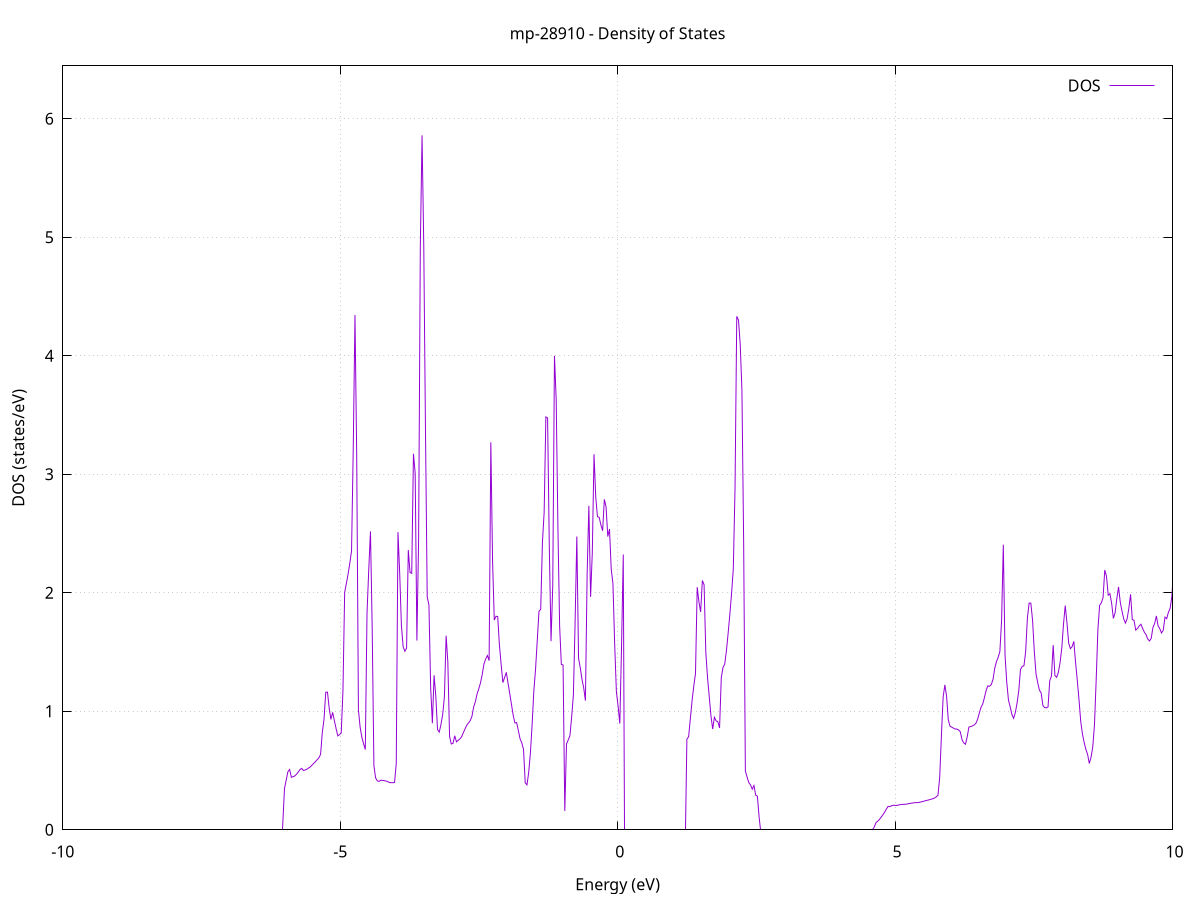 set title 'mp-28910 - Density of States'
set xlabel 'Energy (eV)'
set ylabel 'DOS (states/eV)'
set grid
set xrange [-10:10]
set yrange [0:6.446]
set xzeroaxis lt -1
set terminal png size 800,600
set output 'mp-28910_dos_gnuplot.png'
plot '-' using 1:2 with lines title 'DOS'
-47.319600 0.000000
-47.288600 0.000000
-47.257600 0.000000
-47.226700 0.000000
-47.195700 0.000000
-47.164700 0.000000
-47.133700 0.000000
-47.102700 0.000000
-47.071700 0.000000
-47.040700 0.000000
-47.009700 0.000000
-46.978700 0.000000
-46.947700 0.000000
-46.916700 0.000000
-46.885700 0.000000
-46.854700 0.000000
-46.823700 0.000000
-46.792700 0.000000
-46.761700 0.000000
-46.730700 0.000000
-46.699800 0.000000
-46.668800 0.000000
-46.637800 0.000000
-46.606800 0.000000
-46.575800 0.000000
-46.544800 0.000000
-46.513800 0.000000
-46.482800 0.000000
-46.451800 0.000000
-46.420800 0.000000
-46.389800 0.000000
-46.358800 0.000000
-46.327800 0.000000
-46.296800 0.000000
-46.265800 0.000000
-46.234800 0.000000
-46.203800 0.000000
-46.172900 0.000000
-46.141900 0.000000
-46.110900 0.000000
-46.079900 0.000000
-46.048900 0.000000
-46.017900 0.000000
-45.986900 0.000000
-45.955900 0.000000
-45.924900 0.000000
-45.893900 0.000000
-45.862900 0.000000
-45.831900 0.000000
-45.800900 0.000000
-45.769900 0.000000
-45.738900 0.000000
-45.707900 0.000000
-45.677000 0.000000
-45.646000 0.000000
-45.615000 0.000000
-45.584000 0.000000
-45.553000 0.000000
-45.522000 0.000000
-45.491000 0.000000
-45.460000 0.000000
-45.429000 0.000000
-45.398000 0.000000
-45.367000 0.000000
-45.336000 0.000000
-45.305000 0.000000
-45.274000 0.000000
-45.243000 0.000000
-45.212000 0.000000
-45.181000 0.000000
-45.150100 0.000000
-45.119100 0.000000
-45.088100 0.000000
-45.057100 0.000000
-45.026100 0.000000
-44.995100 0.000000
-44.964100 0.000000
-44.933100 0.000000
-44.902100 0.000000
-44.871100 0.000000
-44.840100 0.000000
-44.809100 0.000000
-44.778100 0.000000
-44.747100 0.000000
-44.716100 0.000000
-44.685100 0.000000
-44.654100 0.000000
-44.623200 0.000000
-44.592200 0.000000
-44.561200 0.000000
-44.530200 0.000000
-44.499200 39.651100
-44.468200 105.119800
-44.437200 0.000000
-44.406200 0.000000
-44.375200 0.000000
-44.344200 0.000000
-44.313200 0.000000
-44.282200 0.000000
-44.251200 0.000000
-44.220200 0.000000
-44.189200 0.000000
-44.158200 0.000000
-44.127200 0.000000
-44.096300 0.000000
-44.065300 0.000000
-44.034300 0.000000
-44.003300 0.000000
-43.972300 0.000000
-43.941300 0.000000
-43.910300 0.000000
-43.879300 0.000000
-43.848300 0.000000
-43.817300 0.000000
-43.786300 0.000000
-43.755300 0.000000
-43.724300 0.000000
-43.693300 0.000000
-43.662300 0.000000
-43.631300 0.000000
-43.600400 0.000000
-43.569400 0.000000
-43.538400 0.000000
-43.507400 0.000000
-43.476400 0.000000
-43.445400 0.000000
-43.414400 0.000000
-43.383400 0.000000
-43.352400 0.000000
-43.321400 0.000000
-43.290400 0.000000
-43.259400 0.000000
-43.228400 0.000000
-43.197400 0.000000
-43.166400 0.000000
-43.135400 0.000000
-43.104400 0.000000
-43.073500 0.000000
-43.042500 0.000000
-43.011500 0.000000
-42.980500 0.000000
-42.949500 0.000000
-42.918500 0.000000
-42.887500 0.000000
-42.856500 0.000000
-42.825500 0.000000
-42.794500 0.000000
-42.763500 0.000000
-42.732500 0.000000
-42.701500 0.000000
-42.670500 0.000000
-42.639500 0.000000
-42.608500 0.000000
-42.577500 0.000000
-42.546600 0.000000
-42.515600 0.000000
-42.484600 0.000000
-42.453600 0.000000
-42.422600 0.000000
-42.391600 0.000000
-42.360600 0.000000
-42.329600 0.000000
-42.298600 0.000000
-42.267600 0.000000
-42.236600 0.000000
-42.205600 0.000000
-42.174600 0.000000
-42.143600 0.000000
-42.112600 0.000000
-42.081600 0.000000
-42.050700 0.000000
-42.019700 0.000000
-41.988700 0.000000
-41.957700 0.000000
-41.926700 0.000000
-41.895700 0.000000
-41.864700 0.000000
-41.833700 0.000000
-41.802700 0.000000
-41.771700 0.000000
-41.740700 0.000000
-41.709700 0.000000
-41.678700 0.000000
-41.647700 0.000000
-41.616700 0.000000
-41.585700 0.000000
-41.554700 0.000000
-41.523800 0.000000
-41.492800 0.000000
-41.461800 0.000000
-41.430800 0.000000
-41.399800 0.000000
-41.368800 0.000000
-41.337800 0.000000
-41.306800 0.000000
-41.275800 0.000000
-41.244800 0.000000
-41.213800 0.000000
-41.182800 0.000000
-41.151800 0.000000
-41.120800 0.000000
-41.089800 0.000000
-41.058800 0.000000
-41.027800 0.000000
-40.996900 0.000000
-40.965900 0.000000
-40.934900 0.000000
-40.903900 0.000000
-40.872900 0.000000
-40.841900 0.000000
-40.810900 0.000000
-40.779900 0.000000
-40.748900 0.000000
-40.717900 0.000000
-40.686900 0.000000
-40.655900 0.000000
-40.624900 0.000000
-40.593900 0.000000
-40.562900 0.000000
-40.531900 0.000000
-40.501000 0.000000
-40.470000 0.000000
-40.439000 0.000000
-40.408000 0.000000
-40.377000 0.000000
-40.346000 0.000000
-40.315000 0.000000
-40.284000 0.000000
-40.253000 0.000000
-40.222000 0.000000
-40.191000 0.000000
-40.160000 0.000000
-40.129000 0.000000
-40.098000 0.000000
-40.067000 0.000000
-40.036000 0.000000
-40.005000 0.000000
-39.974100 0.000000
-39.943100 0.000000
-39.912100 0.000000
-39.881100 0.000000
-39.850100 0.000000
-39.819100 0.000000
-39.788100 0.000000
-39.757100 0.000000
-39.726100 0.000000
-39.695100 0.000000
-39.664100 0.000000
-39.633100 0.000000
-39.602100 0.000000
-39.571100 0.000000
-39.540100 0.000000
-39.509100 0.000000
-39.478100 0.000000
-39.447200 0.000000
-39.416200 0.000000
-39.385200 0.000000
-39.354200 0.000000
-39.323200 0.000000
-39.292200 0.000000
-39.261200 0.000000
-39.230200 0.000000
-39.199200 0.000000
-39.168200 0.000000
-39.137200 0.000000
-39.106200 0.000000
-39.075200 0.000000
-39.044200 0.000000
-39.013200 0.000000
-38.982200 0.000000
-38.951200 0.000000
-38.920300 0.000000
-38.889300 0.000000
-38.858300 0.000000
-38.827300 0.000000
-38.796300 0.000000
-38.765300 0.000000
-38.734300 0.000000
-38.703300 0.000000
-38.672300 0.000000
-38.641300 0.000000
-38.610300 0.000000
-38.579300 0.000000
-38.548300 0.000000
-38.517300 0.000000
-38.486300 0.000000
-38.455300 0.000000
-38.424400 0.000000
-38.393400 0.000000
-38.362400 0.000000
-38.331400 0.000000
-38.300400 0.000000
-38.269400 0.000000
-38.238400 0.000000
-38.207400 0.000000
-38.176400 0.000000
-38.145400 0.000000
-38.114400 0.000000
-38.083400 0.000000
-38.052400 0.000000
-38.021400 0.000000
-37.990400 0.000000
-37.959400 0.000000
-37.928400 0.000000
-37.897500 0.000000
-37.866500 0.000000
-37.835500 0.000000
-37.804500 0.000000
-37.773500 0.000000
-37.742500 0.000000
-37.711500 0.000000
-37.680500 0.000000
-37.649500 0.000000
-37.618500 0.000000
-37.587500 0.000000
-37.556500 0.000000
-37.525500 0.000000
-37.494500 0.000000
-37.463500 0.000000
-37.432500 0.000000
-37.401500 0.000000
-37.370600 0.000000
-37.339600 0.000000
-37.308600 0.000000
-37.277600 0.000000
-37.246600 0.000000
-37.215600 0.000000
-37.184600 0.000000
-37.153600 0.000000
-37.122600 0.000000
-37.091600 0.000000
-37.060600 0.000000
-37.029600 0.000000
-36.998600 0.000000
-36.967600 0.000000
-36.936600 0.000000
-36.905600 0.000000
-36.874700 0.000000
-36.843700 0.000000
-36.812700 0.000000
-36.781700 0.000000
-36.750700 0.000000
-36.719700 0.000000
-36.688700 0.000000
-36.657700 0.000000
-36.626700 0.000000
-36.595700 0.000000
-36.564700 0.000000
-36.533700 0.000000
-36.502700 0.000000
-36.471700 0.000000
-36.440700 0.000000
-36.409700 0.000000
-36.378700 0.000000
-36.347800 0.000000
-36.316800 0.000000
-36.285800 0.000000
-36.254800 0.000000
-36.223800 0.000000
-36.192800 0.000000
-36.161800 0.000000
-36.130800 0.000000
-36.099800 0.000000
-36.068800 0.000000
-36.037800 0.000000
-36.006800 0.000000
-35.975800 0.000000
-35.944800 0.000000
-35.913800 0.000000
-35.882800 0.000000
-35.851800 0.000000
-35.820900 0.000000
-35.789900 0.000000
-35.758900 0.000000
-35.727900 0.000000
-35.696900 0.000000
-35.665900 0.000000
-35.634900 0.000000
-35.603900 0.000000
-35.572900 0.000000
-35.541900 0.000000
-35.510900 0.000000
-35.479900 0.000000
-35.448900 0.000000
-35.417900 0.000000
-35.386900 0.000000
-35.355900 0.000000
-35.324900 0.000000
-35.294000 0.000000
-35.263000 0.000000
-35.232000 0.000000
-35.201000 0.000000
-35.170000 0.000000
-35.139000 0.000000
-35.108000 0.000000
-35.077000 0.000000
-35.046000 0.000000
-35.015000 0.000000
-34.984000 0.000000
-34.953000 0.000000
-34.922000 0.000000
-34.891000 0.000000
-34.860000 0.000000
-34.829000 0.000000
-34.798100 0.000000
-34.767100 0.000000
-34.736100 0.000000
-34.705100 0.000000
-34.674100 0.000000
-34.643100 0.000000
-34.612100 0.000000
-34.581100 0.000000
-34.550100 0.000000
-34.519100 0.000000
-34.488100 0.000000
-34.457100 0.000000
-34.426100 0.000000
-34.395100 0.000000
-34.364100 0.000000
-34.333100 0.000000
-34.302100 0.000000
-34.271200 0.000000
-34.240200 0.000000
-34.209200 0.000000
-34.178200 0.000000
-34.147200 0.000000
-34.116200 0.000000
-34.085200 0.000000
-34.054200 0.000000
-34.023200 0.000000
-33.992200 0.000000
-33.961200 0.000000
-33.930200 0.000000
-33.899200 0.000000
-33.868200 0.000000
-33.837200 0.000000
-33.806200 0.000000
-33.775200 0.000000
-33.744300 0.000000
-33.713300 0.000000
-33.682300 0.000000
-33.651300 0.000000
-33.620300 0.000000
-33.589300 0.000000
-33.558300 0.000000
-33.527300 0.000000
-33.496300 0.000000
-33.465300 0.000000
-33.434300 0.000000
-33.403300 0.000000
-33.372300 0.000000
-33.341300 0.000000
-33.310300 0.000000
-33.279300 0.000000
-33.248400 0.000000
-33.217400 0.000000
-33.186400 0.000000
-33.155400 0.000000
-33.124400 0.000000
-33.093400 0.000000
-33.062400 0.000000
-33.031400 0.000000
-33.000400 0.000000
-32.969400 0.000000
-32.938400 0.000000
-32.907400 0.000000
-32.876400 0.000000
-32.845400 0.000000
-32.814400 0.000000
-32.783400 0.000000
-32.752400 0.000000
-32.721500 0.000000
-32.690500 0.000000
-32.659500 0.000000
-32.628500 0.000000
-32.597500 0.000000
-32.566500 0.000000
-32.535500 0.000000
-32.504500 0.000000
-32.473500 0.000000
-32.442500 0.000000
-32.411500 0.000000
-32.380500 0.000000
-32.349500 0.000000
-32.318500 0.000000
-32.287500 0.000000
-32.256500 0.000000
-32.225500 0.000000
-32.194600 0.000000
-32.163600 0.000000
-32.132600 0.000000
-32.101600 0.000000
-32.070600 0.000000
-32.039600 0.000000
-32.008600 0.000000
-31.977600 0.000000
-31.946600 0.000000
-31.915600 0.000000
-31.884600 0.000000
-31.853600 0.000000
-31.822600 0.000000
-31.791600 0.000000
-31.760600 0.000000
-31.729600 0.000000
-31.698600 0.000000
-31.667700 0.000000
-31.636700 0.000000
-31.605700 0.000000
-31.574700 0.000000
-31.543700 0.000000
-31.512700 0.000000
-31.481700 0.000000
-31.450700 0.000000
-31.419700 0.000000
-31.388700 0.000000
-31.357700 0.000000
-31.326700 0.000000
-31.295700 0.000000
-31.264700 0.000000
-31.233700 0.000000
-31.202700 0.000000
-31.171800 0.000000
-31.140800 0.000000
-31.109800 0.000000
-31.078800 0.000000
-31.047800 0.000000
-31.016800 0.000000
-30.985800 0.000000
-30.954800 0.000000
-30.923800 0.000000
-30.892800 0.000000
-30.861800 0.000000
-30.830800 0.000000
-30.799800 0.000000
-30.768800 0.000000
-30.737800 0.000000
-30.706800 0.000000
-30.675800 0.000000
-30.644900 0.000000
-30.613900 0.000000
-30.582900 0.000000
-30.551900 0.000000
-30.520900 0.000000
-30.489900 0.000000
-30.458900 0.000000
-30.427900 0.000000
-30.396900 0.000000
-30.365900 0.000000
-30.334900 0.000000
-30.303900 0.000000
-30.272900 0.000000
-30.241900 0.000000
-30.210900 0.000000
-30.179900 0.000000
-30.148900 0.000000
-30.118000 0.000000
-30.087000 0.000000
-30.056000 0.000000
-30.025000 0.000000
-29.994000 0.000000
-29.963000 0.000000
-29.932000 0.000000
-29.901000 0.000000
-29.870000 0.000000
-29.839000 0.000000
-29.808000 0.000000
-29.777000 0.000000
-29.746000 0.000000
-29.715000 0.000000
-29.684000 0.000000
-29.653000 0.000000
-29.622100 0.000000
-29.591100 0.000000
-29.560100 0.000000
-29.529100 0.000000
-29.498100 0.000000
-29.467100 0.000000
-29.436100 0.000000
-29.405100 0.000000
-29.374100 0.000000
-29.343100 0.000000
-29.312100 0.000000
-29.281100 0.000000
-29.250100 0.000000
-29.219100 0.000000
-29.188100 0.000000
-29.157100 0.000000
-29.126100 0.000000
-29.095200 0.000000
-29.064200 0.000000
-29.033200 0.000000
-29.002200 0.000000
-28.971200 0.000000
-28.940200 0.000000
-28.909200 0.000000
-28.878200 0.000000
-28.847200 0.000000
-28.816200 0.000000
-28.785200 0.000000
-28.754200 0.000000
-28.723200 0.000000
-28.692200 0.000000
-28.661200 0.000000
-28.630200 0.000000
-28.599200 0.000000
-28.568300 0.000000
-28.537300 0.000000
-28.506300 0.000000
-28.475300 0.000000
-28.444300 0.000000
-28.413300 0.000000
-28.382300 0.000000
-28.351300 0.000000
-28.320300 0.000000
-28.289300 0.000000
-28.258300 0.000000
-28.227300 0.000000
-28.196300 0.000000
-28.165300 0.000000
-28.134300 0.000000
-28.103300 0.000000
-28.072400 0.000000
-28.041400 0.000000
-28.010400 0.000000
-27.979400 0.000000
-27.948400 0.000000
-27.917400 0.000000
-27.886400 0.000000
-27.855400 0.000000
-27.824400 0.000000
-27.793400 0.000000
-27.762400 0.000000
-27.731400 0.000000
-27.700400 0.000000
-27.669400 0.000000
-27.638400 0.000000
-27.607400 0.000000
-27.576400 0.000000
-27.545500 0.000000
-27.514500 0.000000
-27.483500 0.000000
-27.452500 0.000000
-27.421500 0.000000
-27.390500 0.000000
-27.359500 0.000000
-27.328500 0.000000
-27.297500 0.000000
-27.266500 0.000000
-27.235500 0.000000
-27.204500 0.000000
-27.173500 0.000000
-27.142500 0.000000
-27.111500 0.000000
-27.080500 0.000000
-27.049500 0.000000
-27.018600 0.000000
-26.987600 0.000000
-26.956600 0.000000
-26.925600 0.000000
-26.894600 0.000000
-26.863600 0.000000
-26.832600 0.000000
-26.801600 0.000000
-26.770600 0.000000
-26.739600 0.000000
-26.708600 0.000000
-26.677600 0.000000
-26.646600 0.000000
-26.615600 0.000000
-26.584600 0.000000
-26.553600 0.000000
-26.522600 0.000000
-26.491700 0.000000
-26.460700 0.000000
-26.429700 0.000000
-26.398700 0.000000
-26.367700 0.000000
-26.336700 0.000000
-26.305700 0.000000
-26.274700 0.000000
-26.243700 0.000000
-26.212700 0.000000
-26.181700 0.000000
-26.150700 0.000000
-26.119700 0.000000
-26.088700 0.000000
-26.057700 0.000000
-26.026700 0.000000
-25.995800 0.000000
-25.964800 0.000000
-25.933800 0.000000
-25.902800 0.000000
-25.871800 0.000000
-25.840800 0.000000
-25.809800 0.000000
-25.778800 0.000000
-25.747800 0.000000
-25.716800 0.000000
-25.685800 0.000000
-25.654800 0.000000
-25.623800 0.000000
-25.592800 0.000000
-25.561800 0.000000
-25.530800 0.000000
-25.499800 0.000000
-25.468900 0.000000
-25.437900 0.000000
-25.406900 0.000000
-25.375900 0.000000
-25.344900 0.000000
-25.313900 0.000000
-25.282900 0.000000
-25.251900 0.000000
-25.220900 0.000000
-25.189900 0.000000
-25.158900 0.000000
-25.127900 0.000000
-25.096900 0.000000
-25.065900 0.000000
-25.034900 0.000000
-25.003900 0.000000
-24.972900 0.000000
-24.942000 0.000000
-24.911000 0.000000
-24.880000 0.000000
-24.849000 0.000000
-24.818000 0.000000
-24.787000 0.000000
-24.756000 0.000000
-24.725000 0.000000
-24.694000 0.000000
-24.663000 0.000000
-24.632000 0.000000
-24.601000 0.000000
-24.570000 0.000000
-24.539000 0.000000
-24.508000 0.000000
-24.477000 0.000000
-24.446100 0.000000
-24.415100 0.000000
-24.384100 0.000000
-24.353100 0.000000
-24.322100 0.000000
-24.291100 0.000000
-24.260100 0.000000
-24.229100 0.000000
-24.198100 0.000000
-24.167100 0.000000
-24.136100 0.000000
-24.105100 0.000000
-24.074100 0.000000
-24.043100 0.000000
-24.012100 0.000000
-23.981100 0.000000
-23.950100 0.000000
-23.919200 0.000000
-23.888200 0.000000
-23.857200 0.000000
-23.826200 0.000000
-23.795200 0.000000
-23.764200 0.000000
-23.733200 0.000000
-23.702200 0.000000
-23.671200 0.000000
-23.640200 0.000000
-23.609200 0.000000
-23.578200 0.000000
-23.547200 0.000000
-23.516200 0.000000
-23.485200 0.000000
-23.454200 0.000000
-23.423200 0.000000
-23.392300 0.000000
-23.361300 0.000000
-23.330300 0.000000
-23.299300 0.000000
-23.268300 0.000000
-23.237300 0.000000
-23.206300 0.000000
-23.175300 0.000000
-23.144300 0.000000
-23.113300 0.000000
-23.082300 0.000000
-23.051300 0.000000
-23.020300 0.000000
-22.989300 0.000000
-22.958300 0.000000
-22.927300 0.000000
-22.896300 0.000000
-22.865400 0.000000
-22.834400 0.000000
-22.803400 0.000000
-22.772400 0.000000
-22.741400 0.000000
-22.710400 0.000000
-22.679400 0.000000
-22.648400 0.000000
-22.617400 0.000000
-22.586400 0.000000
-22.555400 0.000000
-22.524400 0.000000
-22.493400 0.000000
-22.462400 0.000000
-22.431400 0.000000
-22.400400 0.000000
-22.369500 0.000000
-22.338500 0.000000
-22.307500 0.000000
-22.276500 0.000000
-22.245500 0.000000
-22.214500 0.000000
-22.183500 0.000000
-22.152500 0.000000
-22.121500 0.000000
-22.090500 0.000000
-22.059500 0.000000
-22.028500 0.000000
-21.997500 0.000000
-21.966500 0.000000
-21.935500 0.000000
-21.904500 0.000000
-21.873500 0.000000
-21.842600 0.000000
-21.811600 0.000000
-21.780600 0.000000
-21.749600 0.000000
-21.718600 0.000000
-21.687600 0.000000
-21.656600 0.000000
-21.625600 0.000000
-21.594600 0.000000
-21.563600 0.000000
-21.532600 0.000000
-21.501600 0.000000
-21.470600 0.000000
-21.439600 0.000000
-21.408600 0.000000
-21.377600 0.000000
-21.346600 0.000000
-21.315700 0.000000
-21.284700 0.000000
-21.253700 0.000000
-21.222700 0.000000
-21.191700 0.000000
-21.160700 0.000000
-21.129700 0.000000
-21.098700 0.000000
-21.067700 0.000000
-21.036700 0.000000
-21.005700 0.000000
-20.974700 0.000000
-20.943700 0.000000
-20.912700 0.000000
-20.881700 0.000000
-20.850700 0.000000
-20.819800 0.000000
-20.788800 0.000000
-20.757800 0.000000
-20.726800 0.000000
-20.695800 0.000000
-20.664800 0.000000
-20.633800 0.000000
-20.602800 0.000000
-20.571800 0.000000
-20.540800 0.000000
-20.509800 0.000000
-20.478800 0.000000
-20.447800 0.000000
-20.416800 0.000000
-20.385800 0.000000
-20.354800 0.000000
-20.323800 0.000000
-20.292900 0.000000
-20.261900 0.000000
-20.230900 0.000000
-20.199900 0.000000
-20.168900 0.000000
-20.137900 0.000000
-20.106900 0.000000
-20.075900 0.000000
-20.044900 0.000000
-20.013900 0.000000
-19.982900 0.000000
-19.951900 0.000000
-19.920900 0.000000
-19.889900 0.000000
-19.858900 0.000000
-19.827900 0.000000
-19.796900 0.000000
-19.766000 0.000000
-19.735000 0.000000
-19.704000 0.000000
-19.673000 0.000000
-19.642000 0.000000
-19.611000 0.000000
-19.580000 0.000000
-19.549000 0.000000
-19.518000 0.000000
-19.487000 0.000000
-19.456000 0.000000
-19.425000 0.000000
-19.394000 0.000000
-19.363000 0.000000
-19.332000 0.000000
-19.301000 0.000000
-19.270000 0.000000
-19.239100 0.000000
-19.208100 0.000000
-19.177100 0.000000
-19.146100 0.000000
-19.115100 0.000000
-19.084100 0.000000
-19.053100 0.000000
-19.022100 0.000000
-18.991100 0.000000
-18.960100 0.000000
-18.929100 0.000000
-18.898100 0.000000
-18.867100 0.000000
-18.836100 0.000000
-18.805100 0.000000
-18.774100 0.000000
-18.743200 0.000000
-18.712200 0.000000
-18.681200 0.000000
-18.650200 0.000000
-18.619200 0.000000
-18.588200 0.000000
-18.557200 0.000000
-18.526200 0.000000
-18.495200 0.000000
-18.464200 0.000000
-18.433200 0.000000
-18.402200 0.000000
-18.371200 0.000000
-18.340200 0.000000
-18.309200 0.000000
-18.278200 0.000000
-18.247200 0.000000
-18.216300 0.000000
-18.185300 0.000000
-18.154300 0.000000
-18.123300 0.000000
-18.092300 0.000000
-18.061300 0.000000
-18.030300 0.000000
-17.999300 0.000000
-17.968300 0.000000
-17.937300 0.000000
-17.906300 0.000000
-17.875300 0.000000
-17.844300 0.000000
-17.813300 0.000000
-17.782300 0.000000
-17.751300 0.000000
-17.720300 0.000000
-17.689400 0.000000
-17.658400 0.000000
-17.627400 0.000000
-17.596400 0.000000
-17.565400 0.000000
-17.534400 0.000000
-17.503400 0.000000
-17.472400 0.000000
-17.441400 0.000000
-17.410400 0.000000
-17.379400 0.000000
-17.348400 0.000000
-17.317400 0.000000
-17.286400 0.000000
-17.255400 0.000000
-17.224400 0.000000
-17.193500 0.000000
-17.162500 0.000000
-17.131500 0.000000
-17.100500 0.000000
-17.069500 0.000000
-17.038500 0.000000
-17.007500 0.000000
-16.976500 0.000000
-16.945500 0.000000
-16.914500 0.000000
-16.883500 0.000000
-16.852500 0.000000
-16.821500 0.000000
-16.790500 0.000000
-16.759500 0.000000
-16.728500 0.000000
-16.697500 0.000000
-16.666600 0.000000
-16.635600 0.000000
-16.604600 0.000000
-16.573600 0.000000
-16.542600 0.000000
-16.511600 0.000000
-16.480600 0.000000
-16.449600 0.000000
-16.418600 0.000000
-16.387600 0.000000
-16.356600 0.000000
-16.325600 0.000000
-16.294600 0.000000
-16.263600 0.000000
-16.232600 0.000000
-16.201600 0.000000
-16.170600 0.000000
-16.139700 0.000000
-16.108700 0.000000
-16.077700 0.000000
-16.046700 0.000000
-16.015700 0.000000
-15.984700 0.000000
-15.953700 0.000000
-15.922700 0.000000
-15.891700 0.000000
-15.860700 0.000000
-15.829700 0.000000
-15.798700 0.000000
-15.767700 0.000000
-15.736700 0.000000
-15.705700 0.000000
-15.674700 0.000000
-15.643700 0.000000
-15.612800 0.000000
-15.581800 0.000000
-15.550800 0.000000
-15.519800 0.000000
-15.488800 0.000000
-15.457800 0.000000
-15.426800 0.000000
-15.395800 0.000000
-15.364800 0.000000
-15.333800 0.000000
-15.302800 0.000000
-15.271800 0.000000
-15.240800 0.000000
-15.209800 0.000000
-15.178800 0.000000
-15.147800 0.000000
-15.116900 0.000000
-15.085900 0.000000
-15.054900 0.000000
-15.023900 0.000000
-14.992900 0.000000
-14.961900 0.000000
-14.930900 0.000000
-14.899900 0.000000
-14.868900 0.000000
-14.837900 0.000000
-14.806900 0.000000
-14.775900 0.000000
-14.744900 0.000000
-14.713900 0.000000
-14.682900 0.000000
-14.651900 0.000000
-14.620900 0.000000
-14.590000 0.000000
-14.559000 0.000000
-14.528000 0.000000
-14.497000 0.000000
-14.466000 0.000000
-14.435000 0.000000
-14.404000 0.000000
-14.373000 0.000000
-14.342000 0.000000
-14.311000 0.000000
-14.280000 0.000000
-14.249000 0.097000
-14.218000 0.236800
-14.187000 0.271300
-14.156000 0.305800
-14.125000 0.282500
-14.094000 0.277900
-14.063100 0.290900
-14.032100 0.304000
-14.001100 0.292400
-13.970100 0.292100
-13.939100 0.292700
-13.908100 0.300200
-13.877100 0.307700
-13.846100 0.315300
-13.815100 0.306700
-13.784100 0.307900
-13.753100 0.311400
-13.722100 0.314900
-13.691100 0.319900
-13.660100 0.325400
-13.629100 0.330900
-13.598100 0.329200
-13.567200 0.330700
-13.536200 0.334400
-13.505200 0.338700
-13.474200 0.343100
-13.443200 0.347500
-13.412200 0.352500
-13.381200 0.357400
-13.350200 0.361000
-13.319200 0.365900
-13.288200 0.370700
-13.257200 0.375900
-13.226200 0.381400
-13.195200 0.386900
-13.164200 0.392300
-13.133200 0.397900
-13.102200 0.407500
-13.071200 0.417000
-13.040300 0.425400
-13.009300 0.433600
-12.978300 0.441700
-12.947300 0.449900
-12.916300 0.458000
-12.885300 0.466200
-12.854300 0.476000
-12.823300 0.501000
-12.792300 0.518500
-12.761300 1.102500
-12.730300 1.237800
-12.699300 1.248400
-12.668300 1.284000
-12.637300 1.326400
-12.606300 1.398100
-12.575300 1.474500
-12.544300 1.556500
-12.513400 1.644800
-12.482400 1.739000
-12.451400 1.855000
-12.420400 2.018700
-12.389400 2.489900
-12.358400 2.427900
-12.327400 2.336300
-12.296400 2.506200
-12.265400 4.641600
-12.234400 5.444200
-12.203400 3.511300
-12.172400 3.574100
-12.141400 2.782300
-12.110400 0.000000
-12.079400 0.000000
-12.048400 0.000000
-12.017500 0.000000
-11.986500 0.000000
-11.955500 0.000000
-11.924500 0.000000
-11.893500 0.000000
-11.862500 0.000000
-11.831500 0.000000
-11.800500 0.000000
-11.769500 0.000000
-11.738500 0.000000
-11.707500 0.000000
-11.676500 0.000000
-11.645500 0.000000
-11.614500 0.000000
-11.583500 0.000000
-11.552500 0.000000
-11.521500 0.000000
-11.490600 0.000000
-11.459600 0.000000
-11.428600 0.000000
-11.397600 0.000000
-11.366600 0.000000
-11.335600 0.000000
-11.304600 0.000000
-11.273600 0.000000
-11.242600 0.000000
-11.211600 0.000000
-11.180600 0.000000
-11.149600 0.000000
-11.118600 0.000000
-11.087600 0.000000
-11.056600 0.000000
-11.025600 0.000000
-10.994600 0.000000
-10.963700 0.000000
-10.932700 0.000000
-10.901700 0.000000
-10.870700 0.000000
-10.839700 0.000000
-10.808700 0.000000
-10.777700 0.000000
-10.746700 0.000000
-10.715700 0.000000
-10.684700 0.000000
-10.653700 0.000000
-10.622700 0.000000
-10.591700 0.000000
-10.560700 0.000000
-10.529700 0.000000
-10.498700 0.000000
-10.467700 0.000000
-10.436800 0.000000
-10.405800 0.000000
-10.374800 0.000000
-10.343800 0.000000
-10.312800 0.000000
-10.281800 0.000000
-10.250800 0.000000
-10.219800 0.000000
-10.188800 0.000000
-10.157800 0.000000
-10.126800 0.000000
-10.095800 0.000000
-10.064800 0.000000
-10.033800 0.000000
-10.002800 0.000000
-9.971800 0.000000
-9.940900 0.000000
-9.909900 0.000000
-9.878900 0.000000
-9.847900 0.000000
-9.816900 0.000000
-9.785900 0.000000
-9.754900 0.000000
-9.723900 0.000000
-9.692900 0.000000
-9.661900 0.000000
-9.630900 0.000000
-9.599900 0.000000
-9.568900 0.000000
-9.537900 0.000000
-9.506900 0.000000
-9.475900 0.000000
-9.444900 0.000000
-9.414000 0.000000
-9.383000 0.000000
-9.352000 0.000000
-9.321000 0.000000
-9.290000 0.000000
-9.259000 0.000000
-9.228000 0.000000
-9.197000 0.000000
-9.166000 0.000000
-9.135000 0.000000
-9.104000 0.000000
-9.073000 0.000000
-9.042000 0.000000
-9.011000 0.000000
-8.980000 0.000000
-8.949000 0.000000
-8.918000 0.000000
-8.887100 0.000000
-8.856100 0.000000
-8.825100 0.000000
-8.794100 0.000000
-8.763100 0.000000
-8.732100 0.000000
-8.701100 0.000000
-8.670100 0.000000
-8.639100 0.000000
-8.608100 0.000000
-8.577100 0.000000
-8.546100 0.000000
-8.515100 0.000000
-8.484100 0.000000
-8.453100 0.000000
-8.422100 0.000000
-8.391200 0.000000
-8.360200 0.000000
-8.329200 0.000000
-8.298200 0.000000
-8.267200 0.000000
-8.236200 0.000000
-8.205200 0.000000
-8.174200 0.000000
-8.143200 0.000000
-8.112200 0.000000
-8.081200 0.000000
-8.050200 0.000000
-8.019200 0.000000
-7.988200 0.000000
-7.957200 0.000000
-7.926200 0.000000
-7.895200 0.000000
-7.864300 0.000000
-7.833300 0.000000
-7.802300 0.000000
-7.771300 0.000000
-7.740300 0.000000
-7.709300 0.000000
-7.678300 0.000000
-7.647300 0.000000
-7.616300 0.000000
-7.585300 0.000000
-7.554300 0.000000
-7.523300 0.000000
-7.492300 0.000000
-7.461300 0.000000
-7.430300 0.000000
-7.399300 0.000000
-7.368300 0.000000
-7.337400 0.000000
-7.306400 0.000000
-7.275400 0.000000
-7.244400 0.000000
-7.213400 0.000000
-7.182400 0.000000
-7.151400 0.000000
-7.120400 0.000000
-7.089400 0.000000
-7.058400 0.000000
-7.027400 0.000000
-6.996400 0.000000
-6.965400 0.000000
-6.934400 0.000000
-6.903400 0.000000
-6.872400 0.000000
-6.841400 0.000000
-6.810500 0.000000
-6.779500 0.000000
-6.748500 0.000000
-6.717500 0.000000
-6.686500 0.000000
-6.655500 0.000000
-6.624500 0.000000
-6.593500 0.000000
-6.562500 0.000000
-6.531500 0.000000
-6.500500 0.000000
-6.469500 0.000000
-6.438500 0.000000
-6.407500 0.000000
-6.376500 0.000000
-6.345500 0.000000
-6.314600 0.000000
-6.283600 0.000000
-6.252600 0.000000
-6.221600 0.000000
-6.190600 0.000000
-6.159600 0.000000
-6.128600 0.000000
-6.097600 0.000000
-6.066600 0.000000
-6.035600 0.000000
-6.004600 0.347800
-5.973600 0.419200
-5.942600 0.490500
-5.911600 0.508500
-5.880600 0.443000
-5.849600 0.448500
-5.818600 0.454000
-5.787700 0.468800
-5.756700 0.487400
-5.725700 0.507500
-5.694700 0.518200
-5.663700 0.500500
-5.632700 0.504000
-5.601700 0.510800
-5.570700 0.521100
-5.539700 0.530100
-5.508700 0.545100
-5.477700 0.560200
-5.446700 0.575300
-5.415700 0.591500
-5.384700 0.607100
-5.353700 0.636700
-5.322700 0.820200
-5.291700 0.934400
-5.260800 1.160400
-5.229800 1.161700
-5.198800 1.026500
-5.167800 0.931300
-5.136800 0.990600
-5.105800 0.922800
-5.074800 0.854600
-5.043800 0.792400
-5.012800 0.802900
-4.981800 0.816500
-4.950800 1.170400
-4.919800 2.003000
-4.888800 2.079700
-4.857800 2.159100
-4.826800 2.250200
-4.795800 2.353700
-4.764900 3.223100
-4.733900 4.343500
-4.702900 3.161800
-4.671900 1.010400
-4.640900 0.864500
-4.609900 0.780400
-4.578900 0.725300
-4.547900 0.676900
-4.516900 1.830500
-4.485900 2.191800
-4.454900 2.518100
-4.423900 1.709200
-4.392900 0.539500
-4.361900 0.437700
-4.330900 0.412300
-4.299900 0.408300
-4.268900 0.418400
-4.238000 0.416900
-4.207000 0.414800
-4.176000 0.411200
-4.145000 0.407700
-4.114000 0.398500
-4.083000 0.397700
-4.052000 0.396900
-4.021000 0.398900
-3.990000 0.557700
-3.959000 2.511800
-3.928000 2.163900
-3.897000 1.723500
-3.866000 1.544300
-3.835000 1.506500
-3.804000 1.532800
-3.773000 2.360400
-3.742000 2.171700
-3.711100 2.163700
-3.680100 3.172800
-3.649100 3.008800
-3.618100 1.597200
-3.587100 2.448700
-3.556100 4.928100
-3.525100 5.859600
-3.494100 4.926400
-3.463100 3.358400
-3.432100 1.965500
-3.401100 1.896500
-3.370100 1.202400
-3.339100 0.899000
-3.308100 1.303500
-3.277100 1.127100
-3.246100 0.845400
-3.215100 0.824200
-3.184200 0.888600
-3.153200 0.971800
-3.122200 1.123000
-3.091200 1.637500
-3.060200 1.412800
-3.029200 0.787900
-2.998200 0.724000
-2.967200 0.729500
-2.936200 0.793500
-2.905200 0.742000
-2.874200 0.754300
-2.843200 0.766800
-2.812200 0.784900
-2.781200 0.818600
-2.750200 0.851300
-2.719200 0.882100
-2.688300 0.901500
-2.657300 0.920900
-2.626300 0.956400
-2.595300 1.035500
-2.564300 1.080200
-2.533300 1.146700
-2.502300 1.190600
-2.471300 1.240200
-2.440300 1.310700
-2.409300 1.399100
-2.378300 1.441100
-2.347300 1.470500
-2.316300 1.427200
-2.285300 3.269300
-2.254300 2.269100
-2.223300 1.769200
-2.192300 1.801900
-2.161400 1.799100
-2.130400 1.556800
-2.099400 1.394100
-2.068400 1.242000
-2.037400 1.284400
-2.006400 1.328700
-1.975400 1.237900
-1.944400 1.148300
-1.913400 1.057300
-1.882400 0.965800
-1.851400 0.901300
-1.820400 0.904300
-1.789400 0.835900
-1.758400 0.767500
-1.727400 0.733100
-1.696400 0.678500
-1.665400 0.396400
-1.634500 0.378700
-1.603500 0.482600
-1.572500 0.647300
-1.541500 0.884600
-1.510500 1.172300
-1.479500 1.354700
-1.448500 1.600100
-1.417500 1.844200
-1.386500 1.860100
-1.355500 2.424500
-1.324500 2.678300
-1.293500 3.484000
-1.262500 3.474900
-1.231500 2.387300
-1.200500 1.591800
-1.169500 2.061000
-1.138600 3.999000
-1.107600 3.636400
-1.076600 2.557100
-1.045600 1.720800
-1.014600 1.395100
-0.983600 1.390700
-0.952600 0.158800
-0.921600 0.725000
-0.890600 0.757600
-0.859600 0.794700
-0.828600 0.954300
-0.797600 1.137200
-0.766600 1.755500
-0.735600 2.474700
-0.704600 1.447500
-0.673600 1.367200
-0.642600 1.268500
-0.611700 1.197700
-0.580700 1.090000
-0.549700 2.159100
-0.518700 2.733400
-0.487700 1.965200
-0.456700 2.337500
-0.425700 3.168900
-0.394700 2.806500
-0.363700 2.642200
-0.332700 2.636300
-0.301700 2.572100
-0.270700 2.523100
-0.239700 2.788300
-0.208700 2.725400
-0.177700 2.474000
-0.146700 2.537200
-0.115700 2.198600
-0.084800 2.079400
-0.053800 1.571000
-0.022800 1.166600
0.008200 1.042800
0.039200 0.896200
0.070200 1.549400
0.101200 2.322900
0.132200 0.000000
0.163200 0.000000
0.194200 0.000000
0.225200 0.000000
0.256200 0.000000
0.287200 0.000000
0.318200 0.000000
0.349200 0.000000
0.380200 0.000000
0.411200 0.000000
0.442100 0.000000
0.473100 0.000000
0.504100 0.000000
0.535100 0.000000
0.566100 0.000000
0.597100 0.000000
0.628100 0.000000
0.659100 0.000000
0.690100 0.000000
0.721100 0.000000
0.752100 0.000000
0.783100 0.000000
0.814100 0.000000
0.845100 0.000000
0.876100 0.000000
0.907100 0.000000
0.938000 0.000000
0.969000 0.000000
1.000000 0.000000
1.031000 0.000000
1.062000 0.000000
1.093000 0.000000
1.124000 0.000000
1.155000 0.000000
1.186000 0.000000
1.217000 0.000000
1.248000 0.764800
1.279000 0.785200
1.310000 0.936300
1.341000 1.086900
1.372000 1.212300
1.403000 1.318000
1.434000 2.047100
1.464900 1.923300
1.495900 1.837500
1.526900 2.103600
1.557900 2.067600
1.588900 1.498700
1.619900 1.285500
1.650900 1.123000
1.681900 0.960300
1.712900 0.849800
1.743900 0.950000
1.774900 0.918700
1.805900 0.911800
1.836900 0.859100
1.867900 1.283500
1.898900 1.369100
1.929900 1.397800
1.960900 1.512500
1.991800 1.661200
2.022800 1.820800
2.053800 1.997600
2.084800 2.205400
2.115800 2.887900
2.146800 4.332600
2.177800 4.301200
2.208800 4.099600
2.239800 3.711900
2.270800 2.434200
2.301800 0.496600
2.332800 0.445100
2.363800 0.397600
2.394800 0.379100
2.425800 0.342500
2.456800 0.372900
2.487700 0.291900
2.518700 0.283200
2.549700 0.106500
2.580700 0.000000
2.611700 0.000000
2.642700 0.000000
2.673700 0.000000
2.704700 0.000000
2.735700 0.000000
2.766700 0.000000
2.797700 0.000000
2.828700 0.000000
2.859700 0.000000
2.890700 0.000000
2.921700 0.000000
2.952700 0.000000
2.983700 0.000000
3.014600 0.000000
3.045600 0.000000
3.076600 0.000000
3.107600 0.000000
3.138600 0.000000
3.169600 0.000000
3.200600 0.000000
3.231600 0.000000
3.262600 0.000000
3.293600 0.000000
3.324600 0.000000
3.355600 0.000000
3.386600 0.000000
3.417600 0.000000
3.448600 0.000000
3.479600 0.000000
3.510600 0.000000
3.541500 0.000000
3.572500 0.000000
3.603500 0.000000
3.634500 0.000000
3.665500 0.000000
3.696500 0.000000
3.727500 0.000000
3.758500 0.000000
3.789500 0.000000
3.820500 0.000000
3.851500 0.000000
3.882500 0.000000
3.913500 0.000000
3.944500 0.000000
3.975500 0.000000
4.006500 0.000000
4.037400 0.000000
4.068400 0.000000
4.099400 0.000000
4.130400 0.000000
4.161400 0.000000
4.192400 0.000000
4.223400 0.000000
4.254400 0.000000
4.285400 0.000000
4.316400 0.000000
4.347400 0.000000
4.378400 0.000000
4.409400 0.000000
4.440400 0.000000
4.471400 0.000000
4.502400 0.000000
4.533400 0.000000
4.564300 0.000000
4.595300 0.001200
4.626300 0.024400
4.657300 0.061100
4.688300 0.073200
4.719300 0.087800
4.750300 0.106700
4.781300 0.126600
4.812300 0.148900
4.843300 0.175300
4.874300 0.197800
4.905300 0.194900
4.936300 0.202700
4.967300 0.207300
4.998300 0.205500
5.029300 0.205100
5.060300 0.208600
5.091200 0.211600
5.122200 0.214200
5.153200 0.214600
5.184200 0.214900
5.215200 0.217600
5.246200 0.220600
5.277200 0.223000
5.308200 0.225500
5.339200 0.227700
5.370200 0.229300
5.401200 0.229000
5.432200 0.230900
5.463200 0.234300
5.494200 0.237900
5.525200 0.241900
5.556200 0.246300
5.587200 0.249800
5.618100 0.253400
5.649100 0.257900
5.680100 0.261800
5.711100 0.268000
5.742100 0.277300
5.773100 0.291400
5.804100 0.440700
5.835100 0.791700
5.866100 1.118600
5.897100 1.222800
5.928100 1.127100
5.959100 0.926900
5.990100 0.874100
6.021100 0.866000
6.052100 0.857800
6.083100 0.850300
6.114000 0.849800
6.145000 0.842200
6.176000 0.826200
6.207000 0.759000
6.238000 0.732600
6.269000 0.721800
6.300000 0.783500
6.331000 0.866900
6.362000 0.870600
6.393000 0.876000
6.424000 0.883900
6.455000 0.897400
6.486000 0.930500
6.517000 0.982500
6.548000 1.032000
6.579000 1.059500
6.610000 1.114500
6.640900 1.175300
6.671900 1.214400
6.702900 1.210800
6.733900 1.224600
6.764900 1.268300
6.795900 1.361500
6.826900 1.418300
6.857900 1.455200
6.888900 1.503800
6.919900 1.768500
6.950900 2.405600
6.981900 1.471900
7.012900 1.244400
7.043900 1.093100
7.074900 1.037600
7.105900 0.972900
7.136900 0.940100
7.167800 0.991000
7.198800 1.069500
7.229800 1.175700
7.260800 1.353700
7.291800 1.378600
7.322800 1.384100
7.353800 1.504300
7.384800 1.787200
7.415800 1.913100
7.446800 1.912400
7.477800 1.769800
7.508800 1.509200
7.539800 1.317200
7.570800 1.240900
7.601800 1.178500
7.632800 1.155100
7.663700 1.049700
7.694700 1.031900
7.725700 1.028500
7.756700 1.036700
7.787700 1.257100
7.818700 1.298100
7.849700 1.558600
7.880700 1.301100
7.911700 1.286800
7.942700 1.327600
7.973700 1.410400
8.004700 1.533300
8.035700 1.735000
8.066700 1.891700
8.097700 1.747800
8.128700 1.575600
8.159700 1.528800
8.190600 1.544700
8.221600 1.590000
8.252600 1.414500
8.283600 1.263000
8.314600 1.100100
8.345600 0.916500
8.376600 0.809600
8.407600 0.736900
8.438600 0.678900
8.469600 0.637200
8.500600 0.559300
8.531600 0.610900
8.562600 0.696900
8.593600 0.884300
8.624600 1.264900
8.655600 1.691100
8.686600 1.893500
8.717500 1.914800
8.748500 1.958800
8.779500 2.192400
8.810500 2.140000
8.841500 1.979600
8.872500 1.991600
8.903500 1.910600
8.934500 1.783600
8.965500 1.830600
8.996500 1.951000
9.027500 2.049400
9.058500 1.921400
9.089500 1.845700
9.120500 1.780400
9.151500 1.743700
9.182500 1.781300
9.213500 1.870600
9.244400 1.986900
9.275400 1.774400
9.306400 1.767500
9.337400 1.685100
9.368400 1.698300
9.399400 1.719700
9.430400 1.734400
9.461400 1.699600
9.492400 1.667500
9.523400 1.646100
9.554400 1.609800
9.585400 1.593000
9.616400 1.615400
9.647400 1.707500
9.678400 1.740200
9.709400 1.804700
9.740300 1.721100
9.771300 1.696600
9.802300 1.660700
9.833300 1.683200
9.864300 1.794400
9.895300 1.781100
9.926300 1.834900
9.957300 1.868900
9.988300 1.968200
10.019300 2.188200
10.050300 2.173900
10.081300 2.060100
10.112300 2.080100
10.143300 1.992400
10.174300 1.982400
10.205300 1.954800
10.236300 1.880400
10.267200 1.859500
10.298200 1.905400
10.329200 1.854100
10.360200 1.937000
10.391200 1.791800
10.422200 1.619800
10.453200 1.473300
10.484200 1.389300
10.515200 1.291900
10.546200 1.274400
10.577200 1.265800
10.608200 1.306100
10.639200 1.435800
10.670200 1.680700
10.701200 1.811800
10.732200 1.892700
10.763200 1.851300
10.794100 1.684000
10.825100 1.584900
10.856100 1.443500
10.887100 1.338700
10.918100 1.266100
10.949100 1.186300
10.980100 1.138400
11.011100 1.134100
11.042100 1.153300
11.073100 1.080700
11.104100 0.951400
11.135100 0.846800
11.166100 0.732000
11.197100 0.645900
11.228100 0.582200
11.259100 0.516600
11.290000 0.449600
11.321000 0.385700
11.352000 0.309200
11.383000 0.229300
11.414000 0.187500
11.445000 0.170800
11.476000 0.106500
11.507000 0.035900
11.538000 0.024300
11.569000 0.014200
11.600000 0.005300
11.631000 0.000000
11.662000 0.000000
11.693000 0.000000
11.724000 0.000000
11.755000 0.000000
11.786000 0.000000
11.816900 0.000000
11.847900 0.000000
11.878900 0.000000
11.909900 0.000000
11.940900 0.000000
11.971900 0.000000
12.002900 0.000000
12.033900 0.000000
12.064900 0.000000
12.095900 0.000000
12.126900 0.000000
12.157900 0.000000
12.188900 0.000000
12.219900 0.000000
12.250900 0.000000
12.281900 0.000000
12.312900 0.000000
12.343800 0.000000
12.374800 0.000000
12.405800 0.000000
12.436800 0.000000
12.467800 0.000000
12.498800 0.000000
12.529800 0.000000
12.560800 0.000000
12.591800 0.000000
12.622800 0.000000
12.653800 0.000000
12.684800 0.000000
12.715800 0.000000
12.746800 0.000000
12.777800 0.000000
12.808800 0.000000
12.839800 0.000000
12.870700 0.000000
12.901700 0.000000
12.932700 0.000000
12.963700 0.000000
12.994700 0.000000
13.025700 0.000000
13.056700 0.000000
13.087700 0.000000
13.118700 0.000000
13.149700 0.000000
13.180700 0.000000
13.211700 0.000000
13.242700 0.000000
13.273700 0.000000
13.304700 0.000000
13.335700 0.000000
13.366600 0.000000
13.397600 0.000000
13.428600 0.000000
13.459600 0.000000
13.490600 0.000000
13.521600 0.000000
13.552600 0.000000
13.583600 0.000000
13.614600 0.000000
13.645600 0.000000
13.676600 0.000000
13.707600 0.000000
13.738600 0.000000
13.769600 0.000000
13.800600 0.000000
13.831600 0.000000
13.862600 0.000000
13.893500 0.000000
13.924500 0.000000
13.955500 0.000000
13.986500 0.000000
14.017500 0.000000
14.048500 0.000000
14.079500 0.000000
14.110500 0.000000
14.141500 0.000000
14.172500 0.000000
14.203500 0.000000
14.234500 0.000000
14.265500 0.000000
14.296500 0.000000
14.327500 0.000000
14.358500 0.000000
14.389500 0.000000
14.420400 0.000000
14.451400 0.000000
14.482400 0.000000
14.513400 0.000000
14.544400 0.000000
14.575400 0.000000
14.606400 0.000000
14.637400 0.000000
14.668400 0.000000
e
